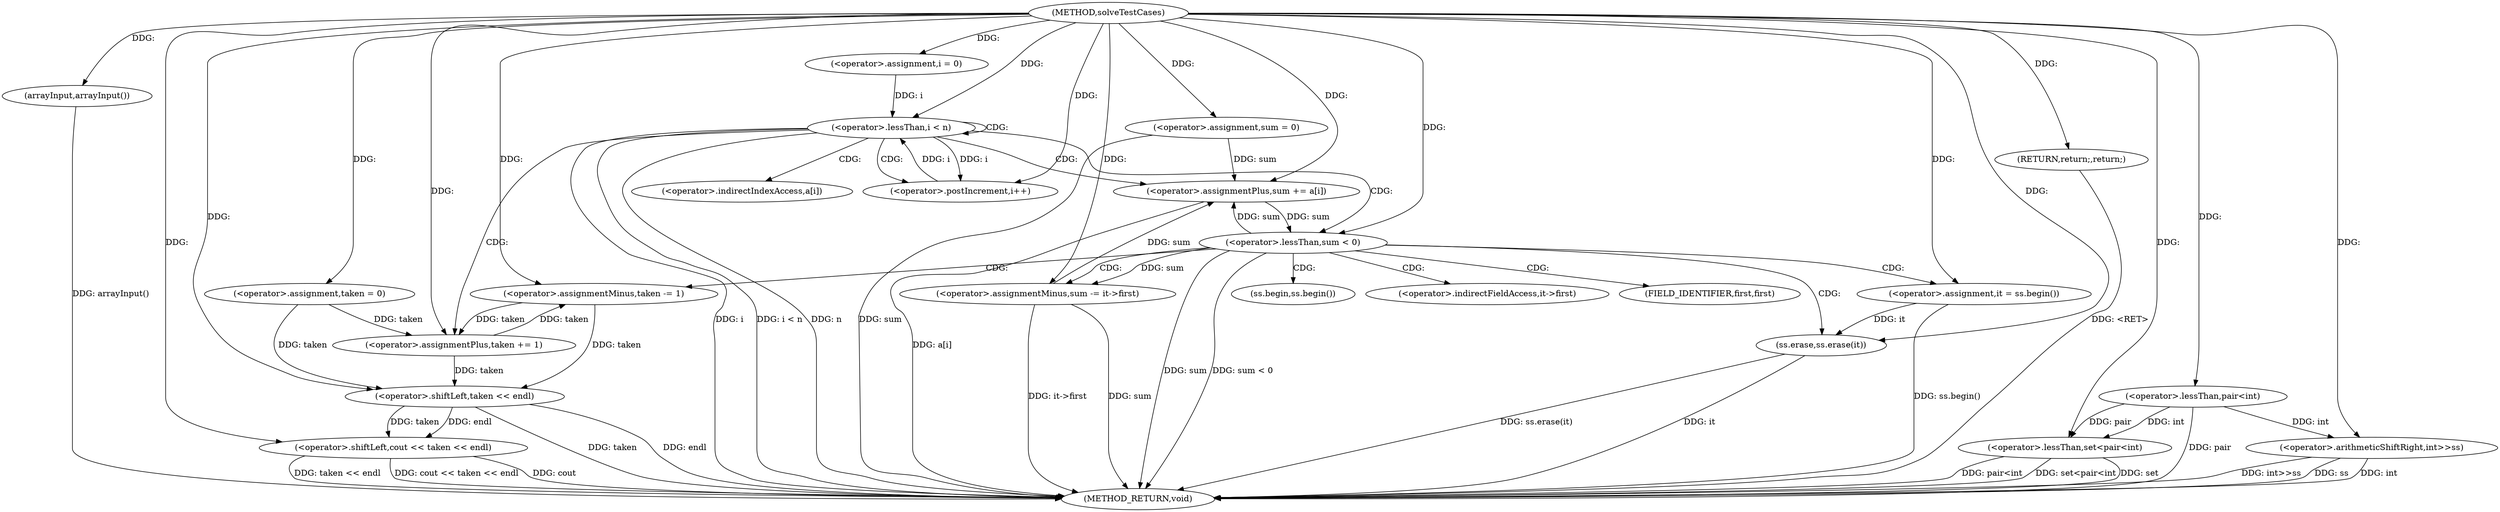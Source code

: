 digraph "solveTestCases" {  
"1000198" [label = "(METHOD,solveTestCases)" ]
"1000263" [label = "(METHOD_RETURN,void)" ]
"1000200" [label = "(arrayInput,arrayInput())" ]
"1000202" [label = "(<operator>.assignment,sum = 0)" ]
"1000206" [label = "(<operator>.assignment,taken = 0)" ]
"1000257" [label = "(<operator>.shiftLeft,cout << taken << endl)" ]
"1000262" [label = "(RETURN,return;,return;)" ]
"1000210" [label = "(<operator>.lessThan,set<pair<int)" ]
"1000215" [label = "(<operator>.arithmeticShiftRight,int>>ss)" ]
"1000220" [label = "(<operator>.assignment,i = 0)" ]
"1000223" [label = "(<operator>.lessThan,i < n)" ]
"1000226" [label = "(<operator>.postIncrement,i++)" ]
"1000229" [label = "(<operator>.assignmentPlus,sum += a[i])" ]
"1000234" [label = "(<operator>.assignmentPlus,taken += 1)" ]
"1000259" [label = "(<operator>.shiftLeft,taken << endl)" ]
"1000212" [label = "(<operator>.lessThan,pair<int)" ]
"1000239" [label = "(<operator>.lessThan,sum < 0)" ]
"1000244" [label = "(<operator>.assignment,it = ss.begin())" ]
"1000247" [label = "(<operator>.assignmentMinus,taken -= 1)" ]
"1000250" [label = "(<operator>.assignmentMinus,sum -= it->first)" ]
"1000255" [label = "(ss.erase,ss.erase(it))" ]
"1000231" [label = "(<operator>.indirectIndexAccess,a[i])" ]
"1000246" [label = "(ss.begin,ss.begin())" ]
"1000252" [label = "(<operator>.indirectFieldAccess,it->first)" ]
"1000254" [label = "(FIELD_IDENTIFIER,first,first)" ]
  "1000200" -> "1000263"  [ label = "DDG: arrayInput()"] 
  "1000202" -> "1000263"  [ label = "DDG: sum"] 
  "1000210" -> "1000263"  [ label = "DDG: pair<int"] 
  "1000210" -> "1000263"  [ label = "DDG: set<pair<int"] 
  "1000215" -> "1000263"  [ label = "DDG: int"] 
  "1000215" -> "1000263"  [ label = "DDG: int>>ss"] 
  "1000223" -> "1000263"  [ label = "DDG: i"] 
  "1000223" -> "1000263"  [ label = "DDG: i < n"] 
  "1000259" -> "1000263"  [ label = "DDG: taken"] 
  "1000257" -> "1000263"  [ label = "DDG: taken << endl"] 
  "1000257" -> "1000263"  [ label = "DDG: cout << taken << endl"] 
  "1000229" -> "1000263"  [ label = "DDG: a[i]"] 
  "1000239" -> "1000263"  [ label = "DDG: sum"] 
  "1000239" -> "1000263"  [ label = "DDG: sum < 0"] 
  "1000244" -> "1000263"  [ label = "DDG: ss.begin()"] 
  "1000250" -> "1000263"  [ label = "DDG: sum"] 
  "1000250" -> "1000263"  [ label = "DDG: it->first"] 
  "1000255" -> "1000263"  [ label = "DDG: it"] 
  "1000255" -> "1000263"  [ label = "DDG: ss.erase(it)"] 
  "1000262" -> "1000263"  [ label = "DDG: <RET>"] 
  "1000257" -> "1000263"  [ label = "DDG: cout"] 
  "1000223" -> "1000263"  [ label = "DDG: n"] 
  "1000210" -> "1000263"  [ label = "DDG: set"] 
  "1000215" -> "1000263"  [ label = "DDG: ss"] 
  "1000259" -> "1000263"  [ label = "DDG: endl"] 
  "1000212" -> "1000263"  [ label = "DDG: pair"] 
  "1000198" -> "1000200"  [ label = "DDG: "] 
  "1000198" -> "1000202"  [ label = "DDG: "] 
  "1000198" -> "1000206"  [ label = "DDG: "] 
  "1000198" -> "1000262"  [ label = "DDG: "] 
  "1000198" -> "1000220"  [ label = "DDG: "] 
  "1000198" -> "1000257"  [ label = "DDG: "] 
  "1000259" -> "1000257"  [ label = "DDG: endl"] 
  "1000259" -> "1000257"  [ label = "DDG: taken"] 
  "1000198" -> "1000210"  [ label = "DDG: "] 
  "1000212" -> "1000210"  [ label = "DDG: int"] 
  "1000212" -> "1000210"  [ label = "DDG: pair"] 
  "1000212" -> "1000215"  [ label = "DDG: int"] 
  "1000198" -> "1000215"  [ label = "DDG: "] 
  "1000220" -> "1000223"  [ label = "DDG: i"] 
  "1000226" -> "1000223"  [ label = "DDG: i"] 
  "1000198" -> "1000223"  [ label = "DDG: "] 
  "1000223" -> "1000226"  [ label = "DDG: i"] 
  "1000198" -> "1000226"  [ label = "DDG: "] 
  "1000198" -> "1000234"  [ label = "DDG: "] 
  "1000206" -> "1000259"  [ label = "DDG: taken"] 
  "1000234" -> "1000259"  [ label = "DDG: taken"] 
  "1000247" -> "1000259"  [ label = "DDG: taken"] 
  "1000198" -> "1000259"  [ label = "DDG: "] 
  "1000198" -> "1000212"  [ label = "DDG: "] 
  "1000202" -> "1000229"  [ label = "DDG: sum"] 
  "1000239" -> "1000229"  [ label = "DDG: sum"] 
  "1000250" -> "1000229"  [ label = "DDG: sum"] 
  "1000198" -> "1000229"  [ label = "DDG: "] 
  "1000206" -> "1000234"  [ label = "DDG: taken"] 
  "1000247" -> "1000234"  [ label = "DDG: taken"] 
  "1000229" -> "1000239"  [ label = "DDG: sum"] 
  "1000198" -> "1000239"  [ label = "DDG: "] 
  "1000198" -> "1000244"  [ label = "DDG: "] 
  "1000198" -> "1000247"  [ label = "DDG: "] 
  "1000234" -> "1000247"  [ label = "DDG: taken"] 
  "1000239" -> "1000250"  [ label = "DDG: sum"] 
  "1000198" -> "1000250"  [ label = "DDG: "] 
  "1000244" -> "1000255"  [ label = "DDG: it"] 
  "1000198" -> "1000255"  [ label = "DDG: "] 
  "1000223" -> "1000234"  [ label = "CDG: "] 
  "1000223" -> "1000239"  [ label = "CDG: "] 
  "1000223" -> "1000231"  [ label = "CDG: "] 
  "1000223" -> "1000229"  [ label = "CDG: "] 
  "1000223" -> "1000223"  [ label = "CDG: "] 
  "1000223" -> "1000226"  [ label = "CDG: "] 
  "1000239" -> "1000247"  [ label = "CDG: "] 
  "1000239" -> "1000254"  [ label = "CDG: "] 
  "1000239" -> "1000246"  [ label = "CDG: "] 
  "1000239" -> "1000252"  [ label = "CDG: "] 
  "1000239" -> "1000250"  [ label = "CDG: "] 
  "1000239" -> "1000255"  [ label = "CDG: "] 
  "1000239" -> "1000244"  [ label = "CDG: "] 
}

